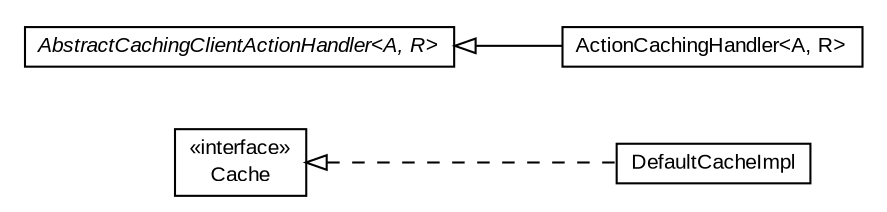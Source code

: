 #!/usr/local/bin/dot
#
# Class diagram 
# Generated by UMLGraph version R5_6-24-gf6e263 (http://www.umlgraph.org/)
#

digraph G {
	edge [fontname="arial",fontsize=10,labelfontname="arial",labelfontsize=10];
	node [fontname="arial",fontsize=10,shape=plaintext];
	nodesep=0.25;
	ranksep=0.5;
	rankdir=LR;
	// com.gwtplatform.dispatch.client.actionhandler.caching.DefaultCacheImpl
	c5181 [label=<<table title="com.gwtplatform.dispatch.client.actionhandler.caching.DefaultCacheImpl" border="0" cellborder="1" cellspacing="0" cellpadding="2" port="p" href="./DefaultCacheImpl.html">
		<tr><td><table border="0" cellspacing="0" cellpadding="1">
<tr><td align="center" balign="center"> DefaultCacheImpl </td></tr>
		</table></td></tr>
		</table>>, URL="./DefaultCacheImpl.html", fontname="arial", fontcolor="black", fontsize=10.0];
	// com.gwtplatform.dispatch.client.actionhandler.caching.Cache
	c5182 [label=<<table title="com.gwtplatform.dispatch.client.actionhandler.caching.Cache" border="0" cellborder="1" cellspacing="0" cellpadding="2" port="p" href="./Cache.html">
		<tr><td><table border="0" cellspacing="0" cellpadding="1">
<tr><td align="center" balign="center"> &#171;interface&#187; </td></tr>
<tr><td align="center" balign="center"> Cache </td></tr>
		</table></td></tr>
		</table>>, URL="./Cache.html", fontname="arial", fontcolor="black", fontsize=10.0];
	// com.gwtplatform.dispatch.client.actionhandler.caching.ActionCachingHandler<A, R>
	c5183 [label=<<table title="com.gwtplatform.dispatch.client.actionhandler.caching.ActionCachingHandler" border="0" cellborder="1" cellspacing="0" cellpadding="2" port="p" href="./ActionCachingHandler.html">
		<tr><td><table border="0" cellspacing="0" cellpadding="1">
<tr><td align="center" balign="center"> ActionCachingHandler&lt;A, R&gt; </td></tr>
		</table></td></tr>
		</table>>, URL="./ActionCachingHandler.html", fontname="arial", fontcolor="black", fontsize=10.0];
	// com.gwtplatform.dispatch.client.actionhandler.caching.AbstractCachingClientActionHandler<A, R>
	c5184 [label=<<table title="com.gwtplatform.dispatch.client.actionhandler.caching.AbstractCachingClientActionHandler" border="0" cellborder="1" cellspacing="0" cellpadding="2" port="p" href="./AbstractCachingClientActionHandler.html">
		<tr><td><table border="0" cellspacing="0" cellpadding="1">
<tr><td align="center" balign="center"><font face="arial italic"> AbstractCachingClientActionHandler&lt;A, R&gt; </font></td></tr>
		</table></td></tr>
		</table>>, URL="./AbstractCachingClientActionHandler.html", fontname="arial", fontcolor="black", fontsize=10.0];
	//com.gwtplatform.dispatch.client.actionhandler.caching.DefaultCacheImpl implements com.gwtplatform.dispatch.client.actionhandler.caching.Cache
	c5182:p -> c5181:p [dir=back,arrowtail=empty,style=dashed];
	//com.gwtplatform.dispatch.client.actionhandler.caching.ActionCachingHandler<A, R> extends com.gwtplatform.dispatch.client.actionhandler.caching.AbstractCachingClientActionHandler<A, R>
	c5184:p -> c5183:p [dir=back,arrowtail=empty];
}

